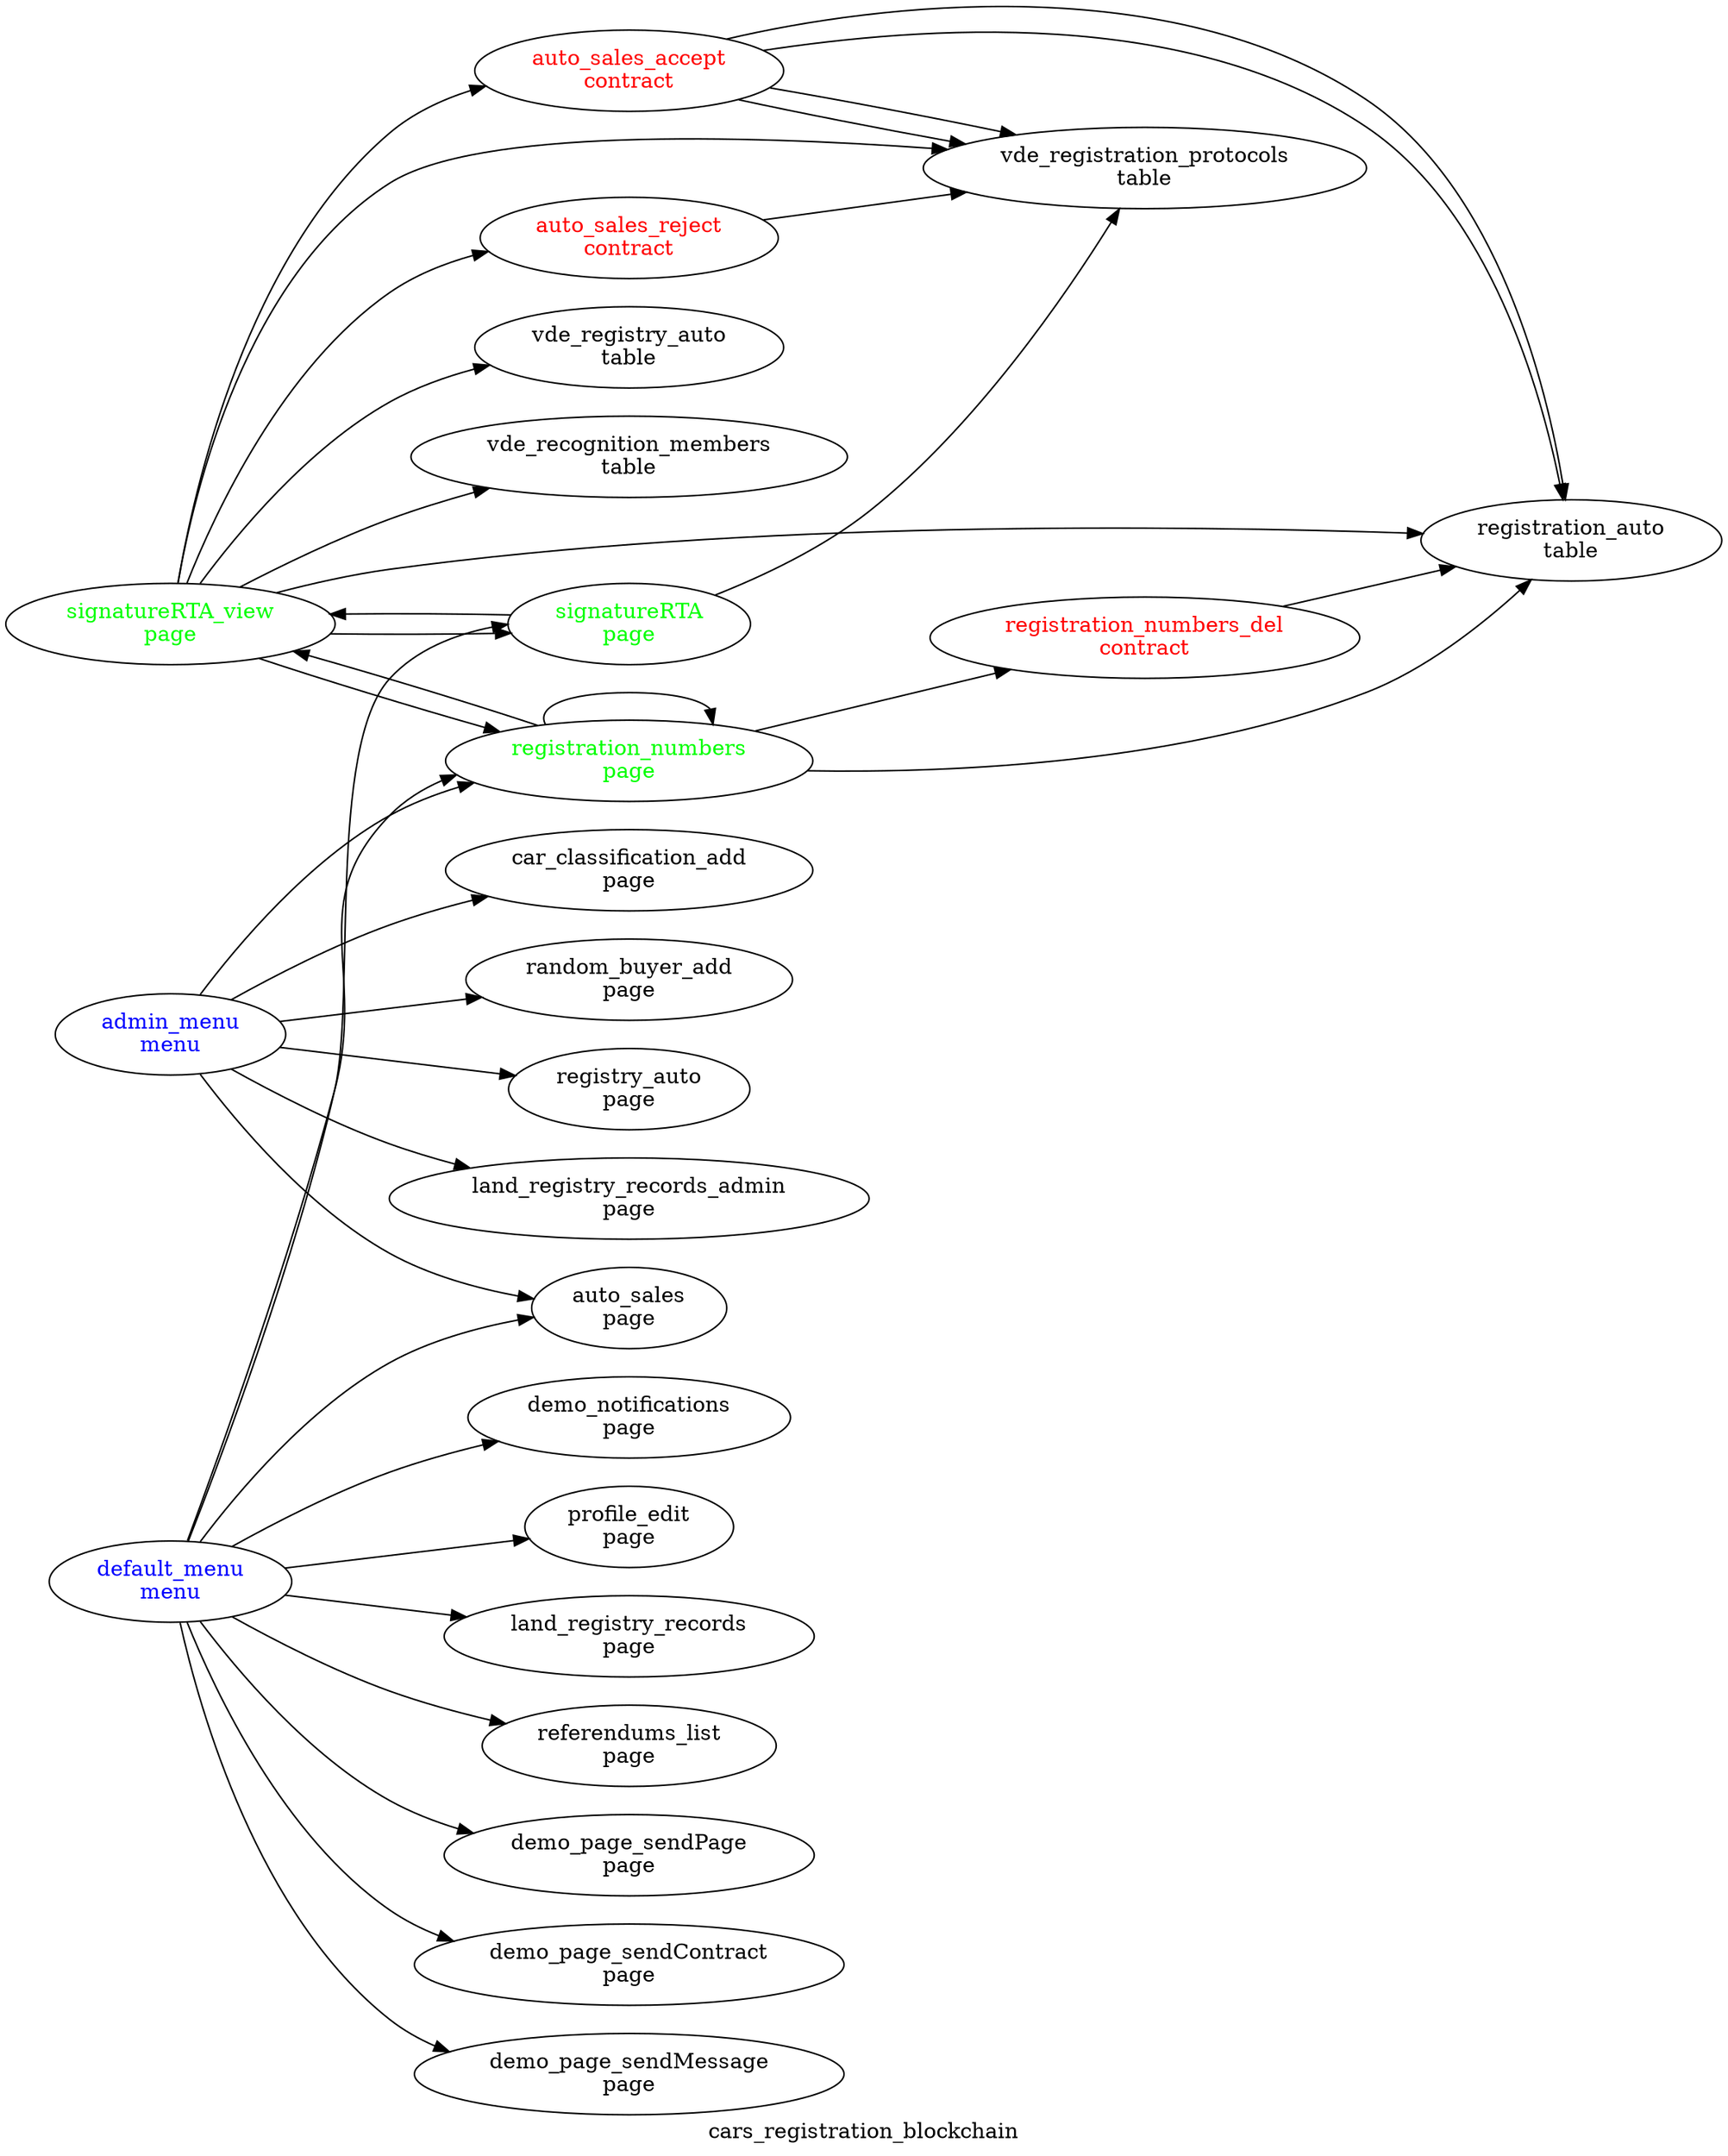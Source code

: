 digraph G {
label=cars_registration_blockchain;
rankdir=LR;
"registration_numbers_del\ncontract" -> "registration_auto\ntable"
"registration_numbers_del\ncontract" [fontcolor=red, group=contracts];
"auto_sales_accept\ncontract" -> "vde_registration_protocols\ntable"
"auto_sales_accept\ncontract" -> "registration_auto\ntable"
"auto_sales_accept\ncontract" -> "registration_auto\ntable"
"auto_sales_accept\ncontract" -> "vde_registration_protocols\ntable"
"auto_sales_accept\ncontract" [fontcolor=red, group=contracts];
"auto_sales_reject\ncontract" -> "vde_registration_protocols\ntable"
"auto_sales_reject\ncontract" [fontcolor=red, group=contracts];
"admin_menu\nmenu" -> "land_registry_records_admin\npage"
"admin_menu\nmenu" -> "car_classification_add\npage"
"admin_menu\nmenu" -> "random_buyer_add\npage"
"admin_menu\nmenu" -> "registry_auto\npage"
"admin_menu\nmenu" -> "auto_sales\npage"
"admin_menu\nmenu" -> "registration_numbers\npage"
"admin_menu\nmenu" [fontcolor=blue, group=menus];
"default_menu\nmenu" -> "demo_page_sendPage\npage"
"default_menu\nmenu" -> "demo_page_sendContract\npage"
"default_menu\nmenu" -> "demo_page_sendMessage\npage"
"default_menu\nmenu" -> "demo_notifications\npage"
"default_menu\nmenu" -> "profile_edit\npage"
"default_menu\nmenu" -> "land_registry_records\npage"
"default_menu\nmenu" -> "referendums_list\npage"
"default_menu\nmenu" -> "auto_sales\npage"
"default_menu\nmenu" -> "signatureRTA\npage"
"default_menu\nmenu" -> "registration_numbers\npage"
"default_menu\nmenu" [fontcolor=blue, group=menus];
"registration_numbers\npage" -> "registration_numbers_del\ncontract"
"registration_numbers\npage" -> "registration_auto\ntable"
"registration_numbers\npage" -> "signatureRTA_view\npage"
"registration_numbers\npage" -> "registration_numbers\npage"
"registration_numbers\npage" [fontcolor=green, group=pages];
"signatureRTA\npage" -> "vde_registration_protocols\ntable"
"signatureRTA\npage" -> "signatureRTA_view\npage"
"signatureRTA\npage" [fontcolor=green, group=pages];
"signatureRTA_view\npage" -> "auto_sales_reject\ncontract"
"signatureRTA_view\npage" -> "auto_sales_accept\ncontract"
"signatureRTA_view\npage" -> "vde_registration_protocols\ntable"
"signatureRTA_view\npage" -> "vde_registry_auto\ntable"
"signatureRTA_view\npage" -> "vde_recognition_members\ntable"
"signatureRTA_view\npage" -> "registration_auto\ntable"
"signatureRTA_view\npage" -> "signatureRTA\npage"
"signatureRTA_view\npage" -> "registration_numbers\npage"
"signatureRTA_view\npage" [fontcolor=green, group=pages];
"registration_auto\ntable" [group=tables];
}
